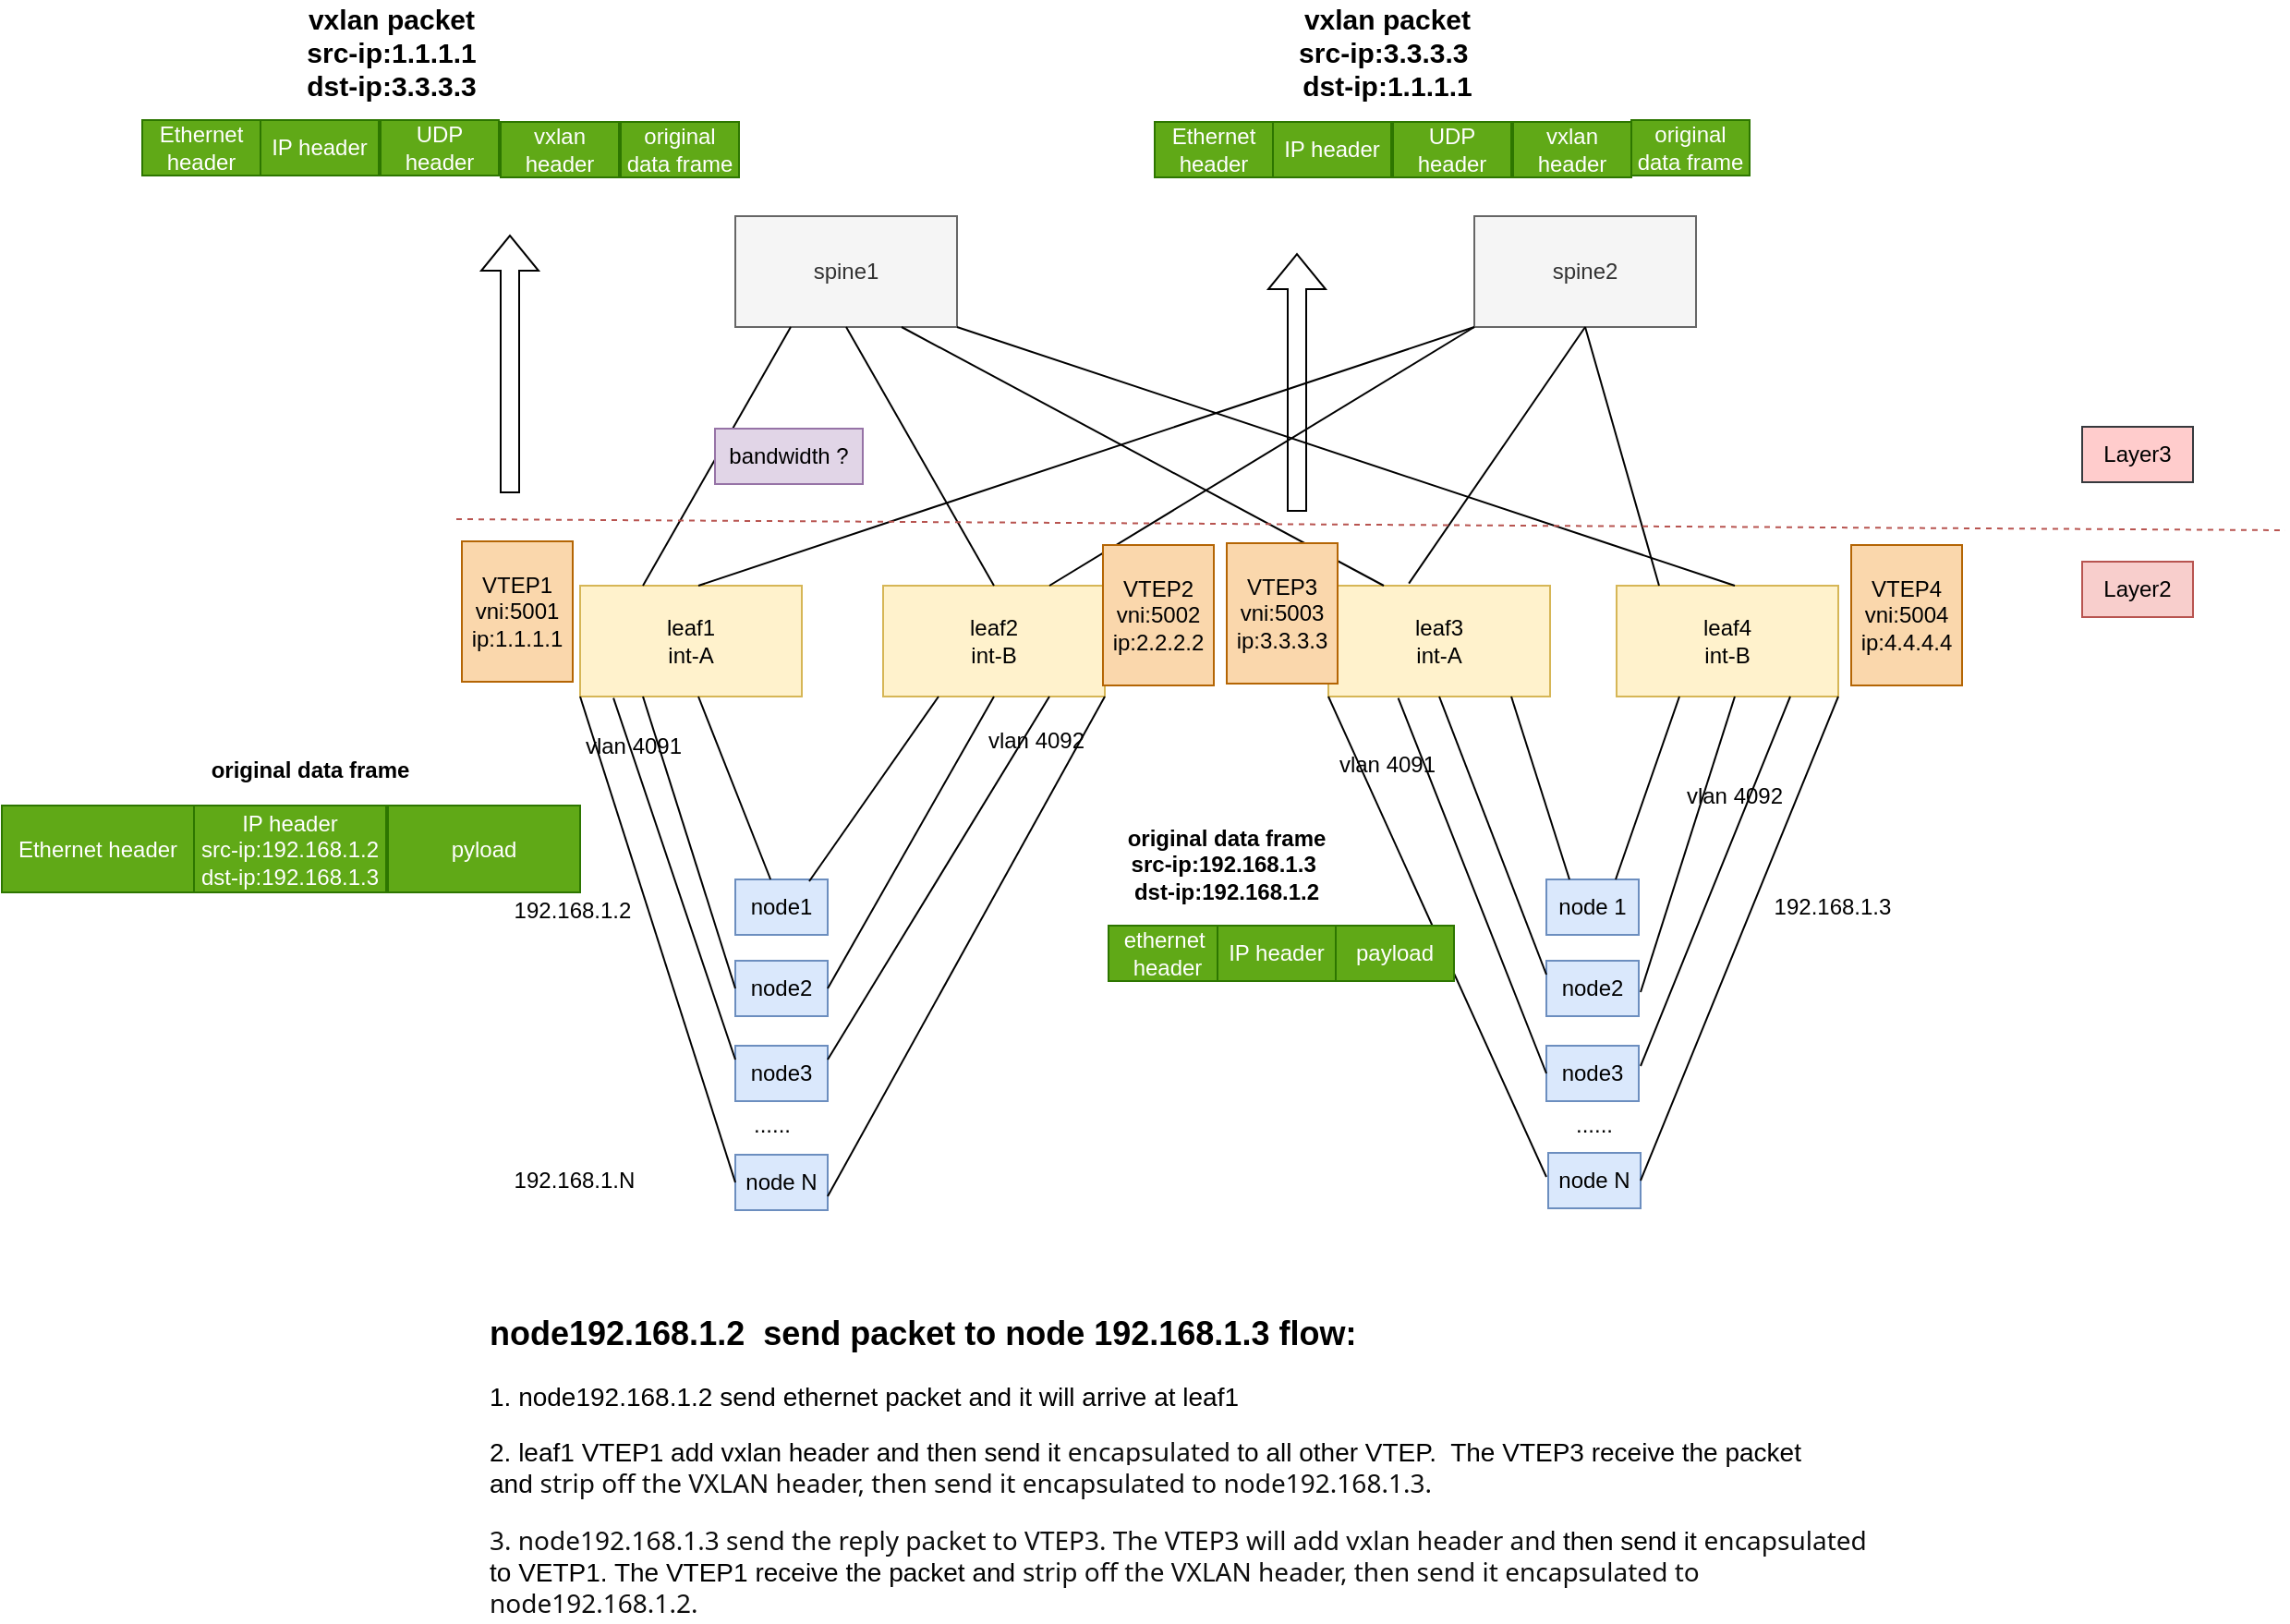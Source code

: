 <mxfile version="24.2.7" type="github">
  <diagram name="Page-1" id="HR8k2efPUCRG90z_r8_K">
    <mxGraphModel dx="2135" dy="1924" grid="1" gridSize="10" guides="1" tooltips="1" connect="1" arrows="1" fold="1" page="1" pageScale="1" pageWidth="850" pageHeight="1100" math="0" shadow="0">
      <root>
        <mxCell id="0" />
        <mxCell id="1" parent="0" />
        <mxCell id="Qw63-wXuHICuZPtXQRaW-1" value="leaf1&lt;div&gt;int-A&lt;/div&gt;" style="rounded=0;whiteSpace=wrap;html=1;fillColor=#fff2cc;strokeColor=#d6b656;" parent="1" vertex="1">
          <mxGeometry x="67" y="280" width="120" height="60" as="geometry" />
        </mxCell>
        <mxCell id="Qw63-wXuHICuZPtXQRaW-2" value="leaf2&lt;div&gt;int-B&lt;/div&gt;" style="rounded=0;whiteSpace=wrap;html=1;fillColor=#fff2cc;strokeColor=#d6b656;" parent="1" vertex="1">
          <mxGeometry x="231" y="280" width="120" height="60" as="geometry" />
        </mxCell>
        <mxCell id="Qw63-wXuHICuZPtXQRaW-3" value="leaf3&lt;div&gt;int-A&lt;/div&gt;" style="rounded=0;whiteSpace=wrap;html=1;fillColor=#fff2cc;strokeColor=#d6b656;" parent="1" vertex="1">
          <mxGeometry x="472" y="280" width="120" height="60" as="geometry" />
        </mxCell>
        <mxCell id="Qw63-wXuHICuZPtXQRaW-4" value="leaf4&lt;div&gt;int-B&lt;/div&gt;" style="rounded=0;whiteSpace=wrap;html=1;fillColor=#fff2cc;strokeColor=#d6b656;" parent="1" vertex="1">
          <mxGeometry x="628" y="280" width="120" height="60" as="geometry" />
        </mxCell>
        <mxCell id="Qw63-wXuHICuZPtXQRaW-5" value="spine1" style="rounded=0;whiteSpace=wrap;html=1;fillColor=#f5f5f5;fontColor=#333333;strokeColor=#666666;" parent="1" vertex="1">
          <mxGeometry x="151" y="80" width="120" height="60" as="geometry" />
        </mxCell>
        <mxCell id="Qw63-wXuHICuZPtXQRaW-6" value="spine2" style="rounded=0;whiteSpace=wrap;html=1;fillColor=#f5f5f5;fontColor=#333333;strokeColor=#666666;" parent="1" vertex="1">
          <mxGeometry x="551" y="80" width="120" height="60" as="geometry" />
        </mxCell>
        <mxCell id="Qw63-wXuHICuZPtXQRaW-7" value="" style="endArrow=none;html=1;rounded=0;entryX=0.25;entryY=1;entryDx=0;entryDy=0;exitX=0.25;exitY=0;exitDx=0;exitDy=0;" parent="1" target="Qw63-wXuHICuZPtXQRaW-5" edge="1">
          <mxGeometry width="50" height="50" relative="1" as="geometry">
            <mxPoint x="101" y="280" as="sourcePoint" />
            <mxPoint x="481" y="300" as="targetPoint" />
            <Array as="points" />
          </mxGeometry>
        </mxCell>
        <mxCell id="Qw63-wXuHICuZPtXQRaW-8" value="" style="endArrow=none;html=1;rounded=0;entryX=0;entryY=1;entryDx=0;entryDy=0;exitX=0.5;exitY=0;exitDx=0;exitDy=0;" parent="1" target="Qw63-wXuHICuZPtXQRaW-6" edge="1">
          <mxGeometry width="50" height="50" relative="1" as="geometry">
            <mxPoint x="131" y="280" as="sourcePoint" />
            <mxPoint x="322" y="150" as="targetPoint" />
            <Array as="points" />
          </mxGeometry>
        </mxCell>
        <mxCell id="Qw63-wXuHICuZPtXQRaW-9" value="" style="endArrow=none;html=1;rounded=0;exitX=0.363;exitY=-0.02;exitDx=0;exitDy=0;exitPerimeter=0;entryX=0.5;entryY=1;entryDx=0;entryDy=0;" parent="1" source="Qw63-wXuHICuZPtXQRaW-3" target="Qw63-wXuHICuZPtXQRaW-6" edge="1">
          <mxGeometry width="50" height="50" relative="1" as="geometry">
            <mxPoint x="531" y="200" as="sourcePoint" />
            <mxPoint x="581" y="150" as="targetPoint" />
          </mxGeometry>
        </mxCell>
        <mxCell id="Qw63-wXuHICuZPtXQRaW-10" value="" style="endArrow=none;html=1;rounded=0;entryX=0.5;entryY=1;entryDx=0;entryDy=0;exitX=0.5;exitY=0;exitDx=0;exitDy=0;" parent="1" source="Qw63-wXuHICuZPtXQRaW-2" target="Qw63-wXuHICuZPtXQRaW-5" edge="1">
          <mxGeometry width="50" height="50" relative="1" as="geometry">
            <mxPoint x="281" y="280" as="sourcePoint" />
            <mxPoint x="241" y="160" as="targetPoint" />
          </mxGeometry>
        </mxCell>
        <mxCell id="Qw63-wXuHICuZPtXQRaW-11" value="" style="endArrow=none;html=1;rounded=0;entryX=0.5;entryY=1;entryDx=0;entryDy=0;" parent="1" target="Qw63-wXuHICuZPtXQRaW-6" edge="1">
          <mxGeometry width="50" height="50" relative="1" as="geometry">
            <mxPoint x="651" y="280" as="sourcePoint" />
            <mxPoint x="701" y="230" as="targetPoint" />
          </mxGeometry>
        </mxCell>
        <mxCell id="Qw63-wXuHICuZPtXQRaW-12" value="" style="endArrow=none;html=1;rounded=0;exitX=0.5;exitY=0;exitDx=0;exitDy=0;entryX=1;entryY=1;entryDx=0;entryDy=0;" parent="1" target="Qw63-wXuHICuZPtXQRaW-5" edge="1">
          <mxGeometry width="50" height="50" relative="1" as="geometry">
            <mxPoint x="692" y="280" as="sourcePoint" />
            <mxPoint x="281" y="150" as="targetPoint" />
          </mxGeometry>
        </mxCell>
        <mxCell id="Qw63-wXuHICuZPtXQRaW-13" value="" style="endArrow=none;html=1;rounded=0;entryX=0;entryY=1;entryDx=0;entryDy=0;" parent="1" target="Qw63-wXuHICuZPtXQRaW-6" edge="1">
          <mxGeometry width="50" height="50" relative="1" as="geometry">
            <mxPoint x="321" y="280" as="sourcePoint" />
            <mxPoint x="371" y="230" as="targetPoint" />
          </mxGeometry>
        </mxCell>
        <mxCell id="Qw63-wXuHICuZPtXQRaW-15" value="" style="endArrow=none;html=1;rounded=0;exitX=0.25;exitY=0;exitDx=0;exitDy=0;entryX=0.75;entryY=1;entryDx=0;entryDy=0;" parent="1" source="Qw63-wXuHICuZPtXQRaW-3" target="Qw63-wXuHICuZPtXQRaW-5" edge="1">
          <mxGeometry width="50" height="50" relative="1" as="geometry">
            <mxPoint x="461" y="280" as="sourcePoint" />
            <mxPoint x="511" y="230" as="targetPoint" />
          </mxGeometry>
        </mxCell>
        <mxCell id="Qw63-wXuHICuZPtXQRaW-16" value="VTEP1&lt;div&gt;vni:5001&lt;/div&gt;&lt;div&gt;ip:1.1.1.1&lt;/div&gt;" style="text;html=1;align=center;verticalAlign=middle;whiteSpace=wrap;rounded=0;fillColor=#fad7ac;strokeColor=#b46504;" parent="1" vertex="1">
          <mxGeometry x="3" y="256" width="60" height="76" as="geometry" />
        </mxCell>
        <mxCell id="Qw63-wXuHICuZPtXQRaW-20" value="node1" style="rounded=0;whiteSpace=wrap;html=1;fillColor=#dae8fc;strokeColor=#6c8ebf;" parent="1" vertex="1">
          <mxGeometry x="151" y="439" width="50" height="30" as="geometry" />
        </mxCell>
        <mxCell id="Qw63-wXuHICuZPtXQRaW-21" value="node2" style="rounded=0;whiteSpace=wrap;html=1;fillColor=#dae8fc;strokeColor=#6c8ebf;" parent="1" vertex="1">
          <mxGeometry x="151" y="483" width="50" height="30" as="geometry" />
        </mxCell>
        <mxCell id="Qw63-wXuHICuZPtXQRaW-22" value="node3" style="rounded=0;whiteSpace=wrap;html=1;fillColor=#dae8fc;strokeColor=#6c8ebf;" parent="1" vertex="1">
          <mxGeometry x="151" y="529" width="50" height="30" as="geometry" />
        </mxCell>
        <mxCell id="Qw63-wXuHICuZPtXQRaW-29" value="node 1" style="rounded=0;whiteSpace=wrap;html=1;fillColor=#dae8fc;strokeColor=#6c8ebf;" parent="1" vertex="1">
          <mxGeometry x="590" y="439" width="50" height="30" as="geometry" />
        </mxCell>
        <mxCell id="Qw63-wXuHICuZPtXQRaW-30" value="node2" style="rounded=0;whiteSpace=wrap;html=1;fillColor=#dae8fc;strokeColor=#6c8ebf;" parent="1" vertex="1">
          <mxGeometry x="590" y="483" width="50" height="30" as="geometry" />
        </mxCell>
        <mxCell id="Qw63-wXuHICuZPtXQRaW-31" value="node3" style="rounded=0;whiteSpace=wrap;html=1;fillColor=#dae8fc;strokeColor=#6c8ebf;" parent="1" vertex="1">
          <mxGeometry x="590" y="529" width="50" height="30" as="geometry" />
        </mxCell>
        <mxCell id="Qw63-wXuHICuZPtXQRaW-32" value="node N" style="rounded=0;whiteSpace=wrap;html=1;fillColor=#dae8fc;strokeColor=#6c8ebf;" parent="1" vertex="1">
          <mxGeometry x="591" y="587" width="50" height="30" as="geometry" />
        </mxCell>
        <mxCell id="Qw63-wXuHICuZPtXQRaW-33" value="" style="endArrow=none;html=1;rounded=0;entryX=0.5;entryY=1;entryDx=0;entryDy=0;" parent="1" source="Qw63-wXuHICuZPtXQRaW-20" edge="1">
          <mxGeometry width="50" height="50" relative="1" as="geometry">
            <mxPoint x="71" y="460" as="sourcePoint" />
            <mxPoint x="131" y="340" as="targetPoint" />
          </mxGeometry>
        </mxCell>
        <mxCell id="Qw63-wXuHICuZPtXQRaW-34" value="" style="endArrow=none;html=1;rounded=0;entryX=0.25;entryY=1;entryDx=0;entryDy=0;" parent="1" target="Qw63-wXuHICuZPtXQRaW-2" edge="1">
          <mxGeometry width="50" height="50" relative="1" as="geometry">
            <mxPoint x="191" y="440" as="sourcePoint" />
            <mxPoint x="241" y="390" as="targetPoint" />
          </mxGeometry>
        </mxCell>
        <mxCell id="Qw63-wXuHICuZPtXQRaW-35" value="" style="endArrow=none;html=1;rounded=0;entryX=0.25;entryY=1;entryDx=0;entryDy=0;exitX=0;exitY=0.5;exitDx=0;exitDy=0;" parent="1" source="Qw63-wXuHICuZPtXQRaW-21" edge="1">
          <mxGeometry width="50" height="50" relative="1" as="geometry">
            <mxPoint x="51" y="490" as="sourcePoint" />
            <mxPoint x="101" y="340" as="targetPoint" />
          </mxGeometry>
        </mxCell>
        <mxCell id="Qw63-wXuHICuZPtXQRaW-36" value="" style="endArrow=none;html=1;rounded=0;exitX=1;exitY=0.5;exitDx=0;exitDy=0;entryX=0.5;entryY=1;entryDx=0;entryDy=0;" parent="1" source="Qw63-wXuHICuZPtXQRaW-21" target="Qw63-wXuHICuZPtXQRaW-2" edge="1">
          <mxGeometry width="50" height="50" relative="1" as="geometry">
            <mxPoint x="261" y="480" as="sourcePoint" />
            <mxPoint x="311" y="430" as="targetPoint" />
          </mxGeometry>
        </mxCell>
        <mxCell id="Qw63-wXuHICuZPtXQRaW-38" value="" style="endArrow=none;html=1;rounded=0;exitX=1;exitY=0.25;exitDx=0;exitDy=0;entryX=0.75;entryY=1;entryDx=0;entryDy=0;" parent="1" source="Qw63-wXuHICuZPtXQRaW-22" target="Qw63-wXuHICuZPtXQRaW-2" edge="1">
          <mxGeometry width="50" height="50" relative="1" as="geometry">
            <mxPoint x="251" y="560" as="sourcePoint" />
            <mxPoint x="301" y="510" as="targetPoint" />
          </mxGeometry>
        </mxCell>
        <mxCell id="Qw63-wXuHICuZPtXQRaW-39" value="" style="endArrow=none;html=1;rounded=0;exitX=0;exitY=0.25;exitDx=0;exitDy=0;entryX=0.117;entryY=1.013;entryDx=0;entryDy=0;entryPerimeter=0;" parent="1" source="Qw63-wXuHICuZPtXQRaW-22" edge="1">
          <mxGeometry width="50" height="50" relative="1" as="geometry">
            <mxPoint x="431" y="350" as="sourcePoint" />
            <mxPoint x="85.04" y="340.78" as="targetPoint" />
            <Array as="points" />
          </mxGeometry>
        </mxCell>
        <mxCell id="Qw63-wXuHICuZPtXQRaW-40" value="" style="endArrow=none;html=1;rounded=0;exitX=0.25;exitY=0;exitDx=0;exitDy=0;" parent="1" source="Qw63-wXuHICuZPtXQRaW-29" edge="1">
          <mxGeometry width="50" height="50" relative="1" as="geometry">
            <mxPoint x="521" y="390" as="sourcePoint" />
            <mxPoint x="571" y="340" as="targetPoint" />
          </mxGeometry>
        </mxCell>
        <mxCell id="Qw63-wXuHICuZPtXQRaW-42" value="node N" style="rounded=0;whiteSpace=wrap;html=1;fillColor=#dae8fc;strokeColor=#6c8ebf;" parent="1" vertex="1">
          <mxGeometry x="151" y="588" width="50" height="30" as="geometry" />
        </mxCell>
        <mxCell id="Qw63-wXuHICuZPtXQRaW-45" value="" style="endArrow=none;html=1;rounded=0;entryX=0.5;entryY=1;entryDx=0;entryDy=0;exitX=0;exitY=0.25;exitDx=0;exitDy=0;" parent="1" source="Qw63-wXuHICuZPtXQRaW-30" target="Qw63-wXuHICuZPtXQRaW-3" edge="1">
          <mxGeometry width="50" height="50" relative="1" as="geometry">
            <mxPoint x="531" y="470" as="sourcePoint" />
            <mxPoint x="581" y="420" as="targetPoint" />
          </mxGeometry>
        </mxCell>
        <mxCell id="Qw63-wXuHICuZPtXQRaW-46" value="" style="endArrow=none;html=1;rounded=0;entryX=0.5;entryY=1;entryDx=0;entryDy=0;" parent="1" edge="1">
          <mxGeometry width="50" height="50" relative="1" as="geometry">
            <mxPoint x="641" y="500" as="sourcePoint" />
            <mxPoint x="692" y="340" as="targetPoint" />
          </mxGeometry>
        </mxCell>
        <mxCell id="Qw63-wXuHICuZPtXQRaW-47" value="" style="endArrow=none;html=1;rounded=0;entryX=0.25;entryY=1;entryDx=0;entryDy=0;exitX=0.75;exitY=0;exitDx=0;exitDy=0;" parent="1" source="Qw63-wXuHICuZPtXQRaW-29" edge="1">
          <mxGeometry width="50" height="50" relative="1" as="geometry">
            <mxPoint x="551" y="490" as="sourcePoint" />
            <mxPoint x="662" y="340" as="targetPoint" />
            <Array as="points" />
          </mxGeometry>
        </mxCell>
        <mxCell id="Qw63-wXuHICuZPtXQRaW-48" value="" style="endArrow=none;html=1;rounded=0;entryX=0.75;entryY=1;entryDx=0;entryDy=0;" parent="1" edge="1">
          <mxGeometry width="50" height="50" relative="1" as="geometry">
            <mxPoint x="641" y="540" as="sourcePoint" />
            <mxPoint x="722" y="340" as="targetPoint" />
          </mxGeometry>
        </mxCell>
        <mxCell id="Qw63-wXuHICuZPtXQRaW-49" value="" style="endArrow=none;html=1;rounded=0;entryX=0.315;entryY=1.013;entryDx=0;entryDy=0;exitX=0;exitY=0.5;exitDx=0;exitDy=0;entryPerimeter=0;" parent="1" source="Qw63-wXuHICuZPtXQRaW-31" target="Qw63-wXuHICuZPtXQRaW-3" edge="1">
          <mxGeometry width="50" height="50" relative="1" as="geometry">
            <mxPoint x="574" y="543" as="sourcePoint" />
            <mxPoint x="516" y="392" as="targetPoint" />
          </mxGeometry>
        </mxCell>
        <mxCell id="Qw63-wXuHICuZPtXQRaW-53" value="......" style="text;html=1;align=center;verticalAlign=middle;whiteSpace=wrap;rounded=0;" parent="1" vertex="1">
          <mxGeometry x="141" y="557" width="60" height="30" as="geometry" />
        </mxCell>
        <mxCell id="Qw63-wXuHICuZPtXQRaW-57" value="......" style="text;html=1;align=center;verticalAlign=middle;whiteSpace=wrap;rounded=0;" parent="1" vertex="1">
          <mxGeometry x="586" y="557" width="60" height="30" as="geometry" />
        </mxCell>
        <mxCell id="Qw63-wXuHICuZPtXQRaW-58" value="" style="endArrow=none;html=1;rounded=0;entryX=1;entryY=1;entryDx=0;entryDy=0;exitX=1;exitY=0.75;exitDx=0;exitDy=0;" parent="1" source="Qw63-wXuHICuZPtXQRaW-42" target="Qw63-wXuHICuZPtXQRaW-2" edge="1">
          <mxGeometry width="50" height="50" relative="1" as="geometry">
            <mxPoint x="208" y="598" as="sourcePoint" />
            <mxPoint x="300" y="550" as="targetPoint" />
            <Array as="points" />
          </mxGeometry>
        </mxCell>
        <mxCell id="Qw63-wXuHICuZPtXQRaW-59" value="" style="endArrow=none;html=1;rounded=0;exitX=0;exitY=0.5;exitDx=0;exitDy=0;entryX=0;entryY=1;entryDx=0;entryDy=0;" parent="1" source="Qw63-wXuHICuZPtXQRaW-42" target="Qw63-wXuHICuZPtXQRaW-1" edge="1">
          <mxGeometry width="50" height="50" relative="1" as="geometry">
            <mxPoint x="20" y="580" as="sourcePoint" />
            <mxPoint x="70" y="530" as="targetPoint" />
          </mxGeometry>
        </mxCell>
        <mxCell id="Qw63-wXuHICuZPtXQRaW-60" value="" style="endArrow=none;html=1;rounded=0;exitX=1;exitY=0.5;exitDx=0;exitDy=0;entryX=1;entryY=1;entryDx=0;entryDy=0;" parent="1" source="Qw63-wXuHICuZPtXQRaW-32" target="Qw63-wXuHICuZPtXQRaW-4" edge="1">
          <mxGeometry width="50" height="50" relative="1" as="geometry">
            <mxPoint x="660" y="610" as="sourcePoint" />
            <mxPoint x="710" y="560" as="targetPoint" />
          </mxGeometry>
        </mxCell>
        <mxCell id="Qw63-wXuHICuZPtXQRaW-61" value="" style="endArrow=none;html=1;rounded=0;entryX=0;entryY=1;entryDx=0;entryDy=0;" parent="1" target="Qw63-wXuHICuZPtXQRaW-3" edge="1">
          <mxGeometry width="50" height="50" relative="1" as="geometry">
            <mxPoint x="590" y="600" as="sourcePoint" />
            <mxPoint x="480" y="540" as="targetPoint" />
          </mxGeometry>
        </mxCell>
        <mxCell id="Qw63-wXuHICuZPtXQRaW-62" value="192.168.1.N" style="text;html=1;align=center;verticalAlign=middle;whiteSpace=wrap;rounded=0;" parent="1" vertex="1">
          <mxGeometry x="19" y="587" width="90" height="30" as="geometry" />
        </mxCell>
        <mxCell id="Qw63-wXuHICuZPtXQRaW-63" value="192.168.1.2" style="text;html=1;align=center;verticalAlign=middle;whiteSpace=wrap;rounded=0;" parent="1" vertex="1">
          <mxGeometry x="18" y="441" width="90" height="30" as="geometry" />
        </mxCell>
        <mxCell id="Qw63-wXuHICuZPtXQRaW-64" value="192.168.1.3" style="text;html=1;align=center;verticalAlign=middle;whiteSpace=wrap;rounded=0;" parent="1" vertex="1">
          <mxGeometry x="700" y="439" width="90" height="30" as="geometry" />
        </mxCell>
        <mxCell id="Qw63-wXuHICuZPtXQRaW-66" value="VTEP2&lt;div&gt;vni:5002&lt;/div&gt;&lt;div&gt;ip:2.2.2.2&lt;/div&gt;" style="text;html=1;align=center;verticalAlign=middle;whiteSpace=wrap;rounded=0;fillColor=#fad7ac;strokeColor=#b46504;" parent="1" vertex="1">
          <mxGeometry x="350" y="258" width="60" height="76" as="geometry" />
        </mxCell>
        <mxCell id="Qw63-wXuHICuZPtXQRaW-67" value="VTEP3&lt;div&gt;vni:5003&lt;/div&gt;&lt;div&gt;ip:3.3.3.3&lt;/div&gt;" style="text;html=1;align=center;verticalAlign=middle;whiteSpace=wrap;rounded=0;fillColor=#fad7ac;strokeColor=#b46504;" parent="1" vertex="1">
          <mxGeometry x="417" y="257" width="60" height="76" as="geometry" />
        </mxCell>
        <mxCell id="Qw63-wXuHICuZPtXQRaW-68" value="VTEP4&lt;div&gt;vni:5004&lt;/div&gt;&lt;div&gt;ip:4.4.4.4&lt;/div&gt;" style="text;html=1;align=center;verticalAlign=middle;whiteSpace=wrap;rounded=0;fillColor=#fad7ac;strokeColor=#b46504;" parent="1" vertex="1">
          <mxGeometry x="755" y="258" width="60" height="76" as="geometry" />
        </mxCell>
        <mxCell id="Qw63-wXuHICuZPtXQRaW-70" value="&lt;h1 style=&quot;margin-top: 0px; font-size: 18px;&quot;&gt;&lt;font style=&quot;font-size: 18px;&quot;&gt;node192.168.1.2&amp;nbsp; send packet to node 192.168.1.3 flow:&lt;/font&gt;&lt;/h1&gt;&lt;p style=&quot;font-size: 14px;&quot;&gt;&lt;font style=&quot;font-size: 14px;&quot;&gt;1&lt;font style=&quot;font-size: 14px;&quot;&gt;. node192.168.1.2 send ethernet packet and it will arrive at leaf1&amp;nbsp;&lt;/font&gt;&lt;/font&gt;&lt;/p&gt;&lt;p style=&quot;font-size: 14px;&quot;&gt;&lt;font style=&quot;font-size: 14px;&quot;&gt;&lt;font style=&quot;font-size: 14px;&quot;&gt;2. leaf1 VTEP1 add vxlan header and then send it&amp;nbsp;&lt;/font&gt;&lt;span style=&quot;background-color: rgb(255, 255, 255); color: rgb(13, 13, 13); font-family: Söhne, ui-sans-serif, system-ui, -apple-system, &amp;quot;Segoe UI&amp;quot;, Roboto, Ubuntu, Cantarell, &amp;quot;Noto Sans&amp;quot;, sans-serif, &amp;quot;Helvetica Neue&amp;quot;, Arial, &amp;quot;Apple Color Emoji&amp;quot;, &amp;quot;Segoe UI Emoji&amp;quot;, &amp;quot;Segoe UI Symbol&amp;quot;, &amp;quot;Noto Color Emoji&amp;quot;; white-space-collapse: preserve;&quot;&gt;encapsulated &lt;/span&gt;&lt;font style=&quot;background-color: initial; font-size: 14px;&quot;&gt;to all other VTEP.&amp;nbsp; The VTEP3 receive the packet and&amp;nbsp;&lt;/font&gt;&lt;span style=&quot;white-space-collapse: preserve; background-color: rgb(255, 255, 255); color: rgb(13, 13, 13); font-family: Söhne, ui-sans-serif, system-ui, -apple-system, &amp;quot;Segoe UI&amp;quot;, Roboto, Ubuntu, Cantarell, &amp;quot;Noto Sans&amp;quot;, sans-serif, &amp;quot;Helvetica Neue&amp;quot;, Arial, &amp;quot;Apple Color Emoji&amp;quot;, &amp;quot;Segoe UI Emoji&amp;quot;, &amp;quot;Segoe UI Symbol&amp;quot;, &amp;quot;Noto Color Emoji&amp;quot;;&quot;&gt;strip off the VXLAN header, then send it encapsulated to node192.168.1.3.&lt;/span&gt;&lt;/font&gt;&lt;/p&gt;&lt;p style=&quot;font-size: 14px;&quot;&gt;&lt;font style=&quot;font-size: 14px;&quot;&gt;&lt;span style=&quot;background-color: rgb(255, 255, 255); color: rgb(13, 13, 13); font-family: Söhne, ui-sans-serif, system-ui, -apple-system, &amp;quot;Segoe UI&amp;quot;, Roboto, Ubuntu, Cantarell, &amp;quot;Noto Sans&amp;quot;, sans-serif, &amp;quot;Helvetica Neue&amp;quot;, Arial, &amp;quot;Apple Color Emoji&amp;quot;, &amp;quot;Segoe UI Emoji&amp;quot;, &amp;quot;Segoe UI Symbol&amp;quot;, &amp;quot;Noto Color Emoji&amp;quot;; white-space-collapse: preserve;&quot;&gt;3. node192.168.1.3 send the reply packet to VTEP3. The VTEP3 will add vxlan header and &lt;/span&gt;&lt;font style=&quot;background-color: initial; font-size: 14px;&quot;&gt;then send it&amp;nbsp;&lt;/font&gt;&lt;span style=&quot;white-space-collapse: preserve; background-color: rgb(255, 255, 255); color: rgb(13, 13, 13); font-family: Söhne, ui-sans-serif, system-ui, -apple-system, &amp;quot;Segoe UI&amp;quot;, Roboto, Ubuntu, Cantarell, &amp;quot;Noto Sans&amp;quot;, sans-serif, &amp;quot;Helvetica Neue&amp;quot;, Arial, &amp;quot;Apple Color Emoji&amp;quot;, &amp;quot;Segoe UI Emoji&amp;quot;, &amp;quot;Segoe UI Symbol&amp;quot;, &amp;quot;Noto Color Emoji&amp;quot;;&quot;&gt;encapsulated &lt;/span&gt;&lt;font style=&quot;background-color: initial; font-size: 14px;&quot;&gt;to VETP1. The VTEP1&amp;nbsp;&lt;/font&gt;&lt;font style=&quot;background-color: initial; font-size: 14px;&quot;&gt;receive the packet and&amp;nbsp;&lt;/font&gt;&lt;span style=&quot;white-space-collapse: preserve; background-color: rgb(255, 255, 255); color: rgb(13, 13, 13); font-family: Söhne, ui-sans-serif, system-ui, -apple-system, &amp;quot;Segoe UI&amp;quot;, Roboto, Ubuntu, Cantarell, &amp;quot;Noto Sans&amp;quot;, sans-serif, &amp;quot;Helvetica Neue&amp;quot;, Arial, &amp;quot;Apple Color Emoji&amp;quot;, &amp;quot;Segoe UI Emoji&amp;quot;, &amp;quot;Segoe UI Symbol&amp;quot;, &amp;quot;Noto Color Emoji&amp;quot;;&quot;&gt;strip off the VXLAN header, then send it encapsulated to node192.168.1.2.&lt;/span&gt;&lt;/font&gt;&lt;/p&gt;" style="text;html=1;whiteSpace=wrap;overflow=hidden;rounded=0;" parent="1" vertex="1">
          <mxGeometry x="16" y="668" width="750" height="170" as="geometry" />
        </mxCell>
        <mxCell id="Qw63-wXuHICuZPtXQRaW-71" value="" style="endArrow=none;dashed=1;html=1;rounded=0;fillColor=#f8cecc;strokeColor=#b85450;" parent="1" edge="1">
          <mxGeometry width="50" height="50" relative="1" as="geometry">
            <mxPoint y="244" as="sourcePoint" />
            <mxPoint x="990" y="250" as="targetPoint" />
            <Array as="points" />
          </mxGeometry>
        </mxCell>
        <mxCell id="Qw63-wXuHICuZPtXQRaW-72" value="Layer3" style="text;html=1;align=center;verticalAlign=middle;whiteSpace=wrap;rounded=0;fillColor=#ffcccc;strokeColor=#36393d;" parent="1" vertex="1">
          <mxGeometry x="880" y="194" width="60" height="30" as="geometry" />
        </mxCell>
        <mxCell id="Qw63-wXuHICuZPtXQRaW-73" value="Layer2" style="text;html=1;align=center;verticalAlign=middle;whiteSpace=wrap;rounded=0;fillColor=#f8cecc;strokeColor=#b85450;" parent="1" vertex="1">
          <mxGeometry x="880" y="267" width="60" height="30" as="geometry" />
        </mxCell>
        <mxCell id="Qw63-wXuHICuZPtXQRaW-75" value="vlan 4091" style="text;html=1;align=center;verticalAlign=middle;whiteSpace=wrap;rounded=0;" parent="1" vertex="1">
          <mxGeometry x="66" y="352" width="60" height="30" as="geometry" />
        </mxCell>
        <mxCell id="Qw63-wXuHICuZPtXQRaW-76" value="vlan 4092" style="text;html=1;align=center;verticalAlign=middle;whiteSpace=wrap;rounded=0;" parent="1" vertex="1">
          <mxGeometry x="662" y="379" width="60" height="30" as="geometry" />
        </mxCell>
        <mxCell id="Qw63-wXuHICuZPtXQRaW-77" value="vlan 4091" style="text;html=1;align=center;verticalAlign=middle;whiteSpace=wrap;rounded=0;" parent="1" vertex="1">
          <mxGeometry x="474" y="362" width="60" height="30" as="geometry" />
        </mxCell>
        <mxCell id="Qw63-wXuHICuZPtXQRaW-79" value="vlan 4092" style="text;html=1;align=center;verticalAlign=middle;whiteSpace=wrap;rounded=0;" parent="1" vertex="1">
          <mxGeometry x="284" y="349" width="60" height="30" as="geometry" />
        </mxCell>
        <mxCell id="Qw63-wXuHICuZPtXQRaW-81" value="bandwidth ?" style="text;html=1;align=center;verticalAlign=middle;whiteSpace=wrap;rounded=0;fillColor=#e1d5e7;strokeColor=#9673a6;" parent="1" vertex="1">
          <mxGeometry x="140" y="195" width="80" height="30" as="geometry" />
        </mxCell>
        <mxCell id="DnrcEjppG4UFtmEdDlIw-6" value="original data frame" style="text;html=1;align=center;verticalAlign=middle;whiteSpace=wrap;rounded=0;fontStyle=1" vertex="1" parent="1">
          <mxGeometry x="-142" y="365" width="126" height="30" as="geometry" />
        </mxCell>
        <mxCell id="DnrcEjppG4UFtmEdDlIw-8" value="IP header&lt;div&gt;src-ip:192.168.1.2&lt;/div&gt;&lt;div&gt;dst-ip:192.168.1.3&lt;/div&gt;" style="text;html=1;align=center;verticalAlign=middle;whiteSpace=wrap;rounded=0;fillColor=#60a917;fontColor=#ffffff;strokeColor=#2D7600;" vertex="1" parent="1">
          <mxGeometry x="-142" y="399" width="104" height="47" as="geometry" />
        </mxCell>
        <mxCell id="DnrcEjppG4UFtmEdDlIw-10" value="UDP header" style="text;html=1;align=center;verticalAlign=middle;whiteSpace=wrap;rounded=0;fillColor=#60a917;fontColor=#ffffff;strokeColor=#2D7600;" vertex="1" parent="1">
          <mxGeometry x="-41" y="28" width="64" height="30" as="geometry" />
        </mxCell>
        <mxCell id="DnrcEjppG4UFtmEdDlIw-11" value="vxlan packet&lt;div style=&quot;font-size: 15px;&quot;&gt;src-ip:1.1.1.1&lt;/div&gt;&lt;div style=&quot;font-size: 15px;&quot;&gt;dst-ip:3.3.3.3&lt;/div&gt;" style="text;html=1;align=center;verticalAlign=middle;whiteSpace=wrap;rounded=0;fontStyle=1;fontSize=15;" vertex="1" parent="1">
          <mxGeometry x="-98" y="-30" width="126" height="41" as="geometry" />
        </mxCell>
        <mxCell id="DnrcEjppG4UFtmEdDlIw-12" value="vxlan header" style="text;html=1;align=center;verticalAlign=middle;whiteSpace=wrap;rounded=0;fillColor=#60a917;fontColor=#ffffff;strokeColor=#2D7600;" vertex="1" parent="1">
          <mxGeometry x="24" y="29" width="64" height="30" as="geometry" />
        </mxCell>
        <mxCell id="DnrcEjppG4UFtmEdDlIw-13" value="original data frame" style="text;html=1;align=center;verticalAlign=middle;whiteSpace=wrap;rounded=0;fillColor=#60a917;fontColor=#ffffff;strokeColor=#2D7600;" vertex="1" parent="1">
          <mxGeometry x="89" y="29" width="64" height="30" as="geometry" />
        </mxCell>
        <mxCell id="DnrcEjppG4UFtmEdDlIw-14" value="IP header" style="text;html=1;align=center;verticalAlign=middle;whiteSpace=wrap;rounded=0;fillColor=#60a917;fontColor=#ffffff;strokeColor=#2D7600;" vertex="1" parent="1">
          <mxGeometry x="-106" y="28" width="64" height="30" as="geometry" />
        </mxCell>
        <mxCell id="DnrcEjppG4UFtmEdDlIw-15" value="Ethernet header" style="text;html=1;align=center;verticalAlign=middle;whiteSpace=wrap;rounded=0;fillColor=#60a917;fontColor=#ffffff;strokeColor=#2D7600;" vertex="1" parent="1">
          <mxGeometry x="-170" y="28" width="64" height="30" as="geometry" />
        </mxCell>
        <mxCell id="DnrcEjppG4UFtmEdDlIw-16" value="UDP header" style="text;html=1;align=center;verticalAlign=middle;whiteSpace=wrap;rounded=0;fillColor=#60a917;fontColor=#ffffff;strokeColor=#2D7600;" vertex="1" parent="1">
          <mxGeometry x="507" y="29" width="64" height="30" as="geometry" />
        </mxCell>
        <mxCell id="DnrcEjppG4UFtmEdDlIw-17" value="vxlan packet&lt;div style=&quot;font-size: 15px;&quot;&gt;src-ip:3.3.3.3&amp;nbsp;&lt;/div&gt;&lt;div style=&quot;font-size: 15px;&quot;&gt;dst-ip:1.1.1.1&lt;/div&gt;" style="text;html=1;align=center;verticalAlign=middle;whiteSpace=wrap;rounded=0;fontStyle=1;fontSize=15;" vertex="1" parent="1">
          <mxGeometry x="441" y="-30" width="126" height="41" as="geometry" />
        </mxCell>
        <mxCell id="DnrcEjppG4UFtmEdDlIw-18" value="vxlan header" style="text;html=1;align=center;verticalAlign=middle;whiteSpace=wrap;rounded=0;fillColor=#60a917;fontColor=#ffffff;strokeColor=#2D7600;" vertex="1" parent="1">
          <mxGeometry x="572" y="29" width="64" height="30" as="geometry" />
        </mxCell>
        <mxCell id="DnrcEjppG4UFtmEdDlIw-19" value="IP header" style="text;html=1;align=center;verticalAlign=middle;whiteSpace=wrap;rounded=0;fillColor=#60a917;fontColor=#ffffff;strokeColor=#2D7600;" vertex="1" parent="1">
          <mxGeometry x="442" y="29" width="64" height="30" as="geometry" />
        </mxCell>
        <mxCell id="DnrcEjppG4UFtmEdDlIw-20" value="original data frame" style="text;html=1;align=center;verticalAlign=middle;whiteSpace=wrap;rounded=0;fillColor=#60a917;fontColor=#ffffff;strokeColor=#2D7600;" vertex="1" parent="1">
          <mxGeometry x="636" y="28" width="64" height="30" as="geometry" />
        </mxCell>
        <mxCell id="DnrcEjppG4UFtmEdDlIw-22" value="ethernet&amp;nbsp;&lt;div&gt;header&lt;/div&gt;" style="text;html=1;align=center;verticalAlign=middle;whiteSpace=wrap;rounded=0;fillColor=#60a917;fontColor=#ffffff;strokeColor=#2D7600;" vertex="1" parent="1">
          <mxGeometry x="353" y="464" width="64" height="30" as="geometry" />
        </mxCell>
        <mxCell id="DnrcEjppG4UFtmEdDlIw-23" value="original data frame&lt;div&gt;src-ip:192.168.1.3&amp;nbsp;&lt;/div&gt;&lt;div&gt;dst-ip:192.168.1.2&lt;/div&gt;" style="text;html=1;align=center;verticalAlign=middle;whiteSpace=wrap;rounded=0;fontStyle=1" vertex="1" parent="1">
          <mxGeometry x="354" y="416" width="126" height="30" as="geometry" />
        </mxCell>
        <mxCell id="DnrcEjppG4UFtmEdDlIw-24" value="IP header" style="text;html=1;align=center;verticalAlign=middle;whiteSpace=wrap;rounded=0;fillColor=#60a917;fontColor=#ffffff;strokeColor=#2D7600;" vertex="1" parent="1">
          <mxGeometry x="412" y="464" width="64" height="30" as="geometry" />
        </mxCell>
        <mxCell id="DnrcEjppG4UFtmEdDlIw-25" value="payload" style="text;html=1;align=center;verticalAlign=middle;whiteSpace=wrap;rounded=0;fillColor=#60a917;fontColor=#ffffff;strokeColor=#2D7600;" vertex="1" parent="1">
          <mxGeometry x="476" y="464" width="64" height="30" as="geometry" />
        </mxCell>
        <mxCell id="DnrcEjppG4UFtmEdDlIw-31" value="" style="shape=flexArrow;endArrow=classic;html=1;rounded=0;" edge="1" parent="1">
          <mxGeometry width="50" height="50" relative="1" as="geometry">
            <mxPoint x="29" y="230" as="sourcePoint" />
            <mxPoint x="29" y="90" as="targetPoint" />
          </mxGeometry>
        </mxCell>
        <mxCell id="DnrcEjppG4UFtmEdDlIw-32" value="" style="shape=flexArrow;endArrow=classic;html=1;rounded=0;" edge="1" parent="1">
          <mxGeometry width="50" height="50" relative="1" as="geometry">
            <mxPoint x="455" y="240" as="sourcePoint" />
            <mxPoint x="455" y="100" as="targetPoint" />
          </mxGeometry>
        </mxCell>
        <mxCell id="DnrcEjppG4UFtmEdDlIw-33" value="Ethernet header" style="text;html=1;align=center;verticalAlign=middle;whiteSpace=wrap;rounded=0;fillColor=#60a917;fontColor=#ffffff;strokeColor=#2D7600;" vertex="1" parent="1">
          <mxGeometry x="378" y="29" width="64" height="30" as="geometry" />
        </mxCell>
        <mxCell id="DnrcEjppG4UFtmEdDlIw-35" value="pyload" style="text;html=1;align=center;verticalAlign=middle;whiteSpace=wrap;rounded=0;fillColor=#60a917;fontColor=#ffffff;strokeColor=#2D7600;" vertex="1" parent="1">
          <mxGeometry x="-37" y="399" width="104" height="47" as="geometry" />
        </mxCell>
        <mxCell id="DnrcEjppG4UFtmEdDlIw-36" value="Ethernet header" style="text;html=1;align=center;verticalAlign=middle;whiteSpace=wrap;rounded=0;fillColor=#60a917;fontColor=#ffffff;strokeColor=#2D7600;" vertex="1" parent="1">
          <mxGeometry x="-246" y="399" width="104" height="47" as="geometry" />
        </mxCell>
      </root>
    </mxGraphModel>
  </diagram>
</mxfile>
